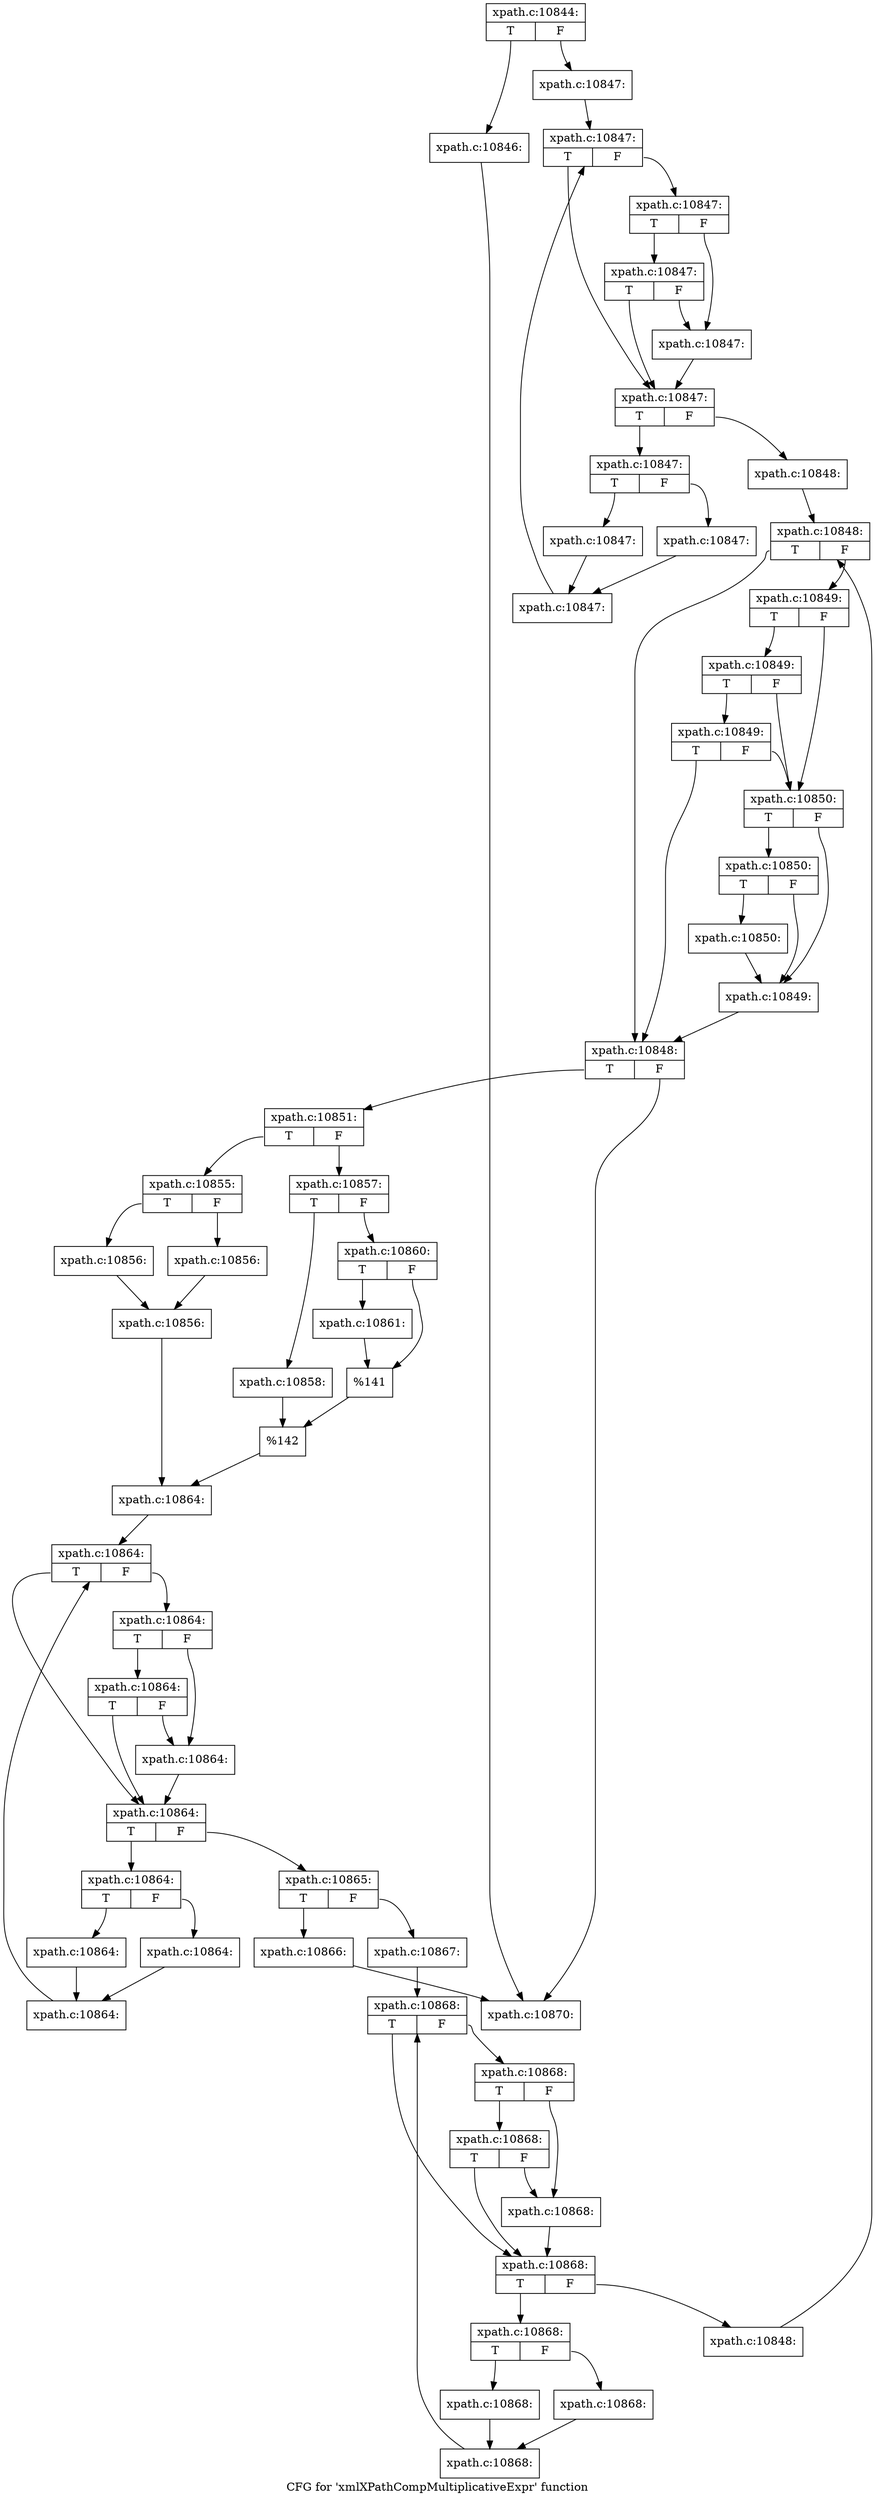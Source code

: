 digraph "CFG for 'xmlXPathCompMultiplicativeExpr' function" {
	label="CFG for 'xmlXPathCompMultiplicativeExpr' function";

	Node0x4eb6b40 [shape=record,label="{xpath.c:10844:|{<s0>T|<s1>F}}"];
	Node0x4eb6b40:s0 -> Node0x4ec01b0;
	Node0x4eb6b40:s1 -> Node0x4ec04c0;
	Node0x4ec01b0 [shape=record,label="{xpath.c:10846:}"];
	Node0x4ec01b0 -> Node0x4ec23d0;
	Node0x4ec04c0 [shape=record,label="{xpath.c:10847:}"];
	Node0x4ec04c0 -> Node0x4ec07e0;
	Node0x4ec07e0 [shape=record,label="{xpath.c:10847:|{<s0>T|<s1>F}}"];
	Node0x4ec07e0:s0 -> Node0x4ec09e0;
	Node0x4ec07e0:s1 -> Node0x4ec0a80;
	Node0x4ec0a80 [shape=record,label="{xpath.c:10847:|{<s0>T|<s1>F}}"];
	Node0x4ec0a80:s0 -> Node0x4ec0de0;
	Node0x4ec0a80:s1 -> Node0x4ec0a30;
	Node0x4ec0de0 [shape=record,label="{xpath.c:10847:|{<s0>T|<s1>F}}"];
	Node0x4ec0de0:s0 -> Node0x4ec09e0;
	Node0x4ec0de0:s1 -> Node0x4ec0a30;
	Node0x4ec0a30 [shape=record,label="{xpath.c:10847:}"];
	Node0x4ec0a30 -> Node0x4ec09e0;
	Node0x4ec09e0 [shape=record,label="{xpath.c:10847:|{<s0>T|<s1>F}}"];
	Node0x4ec09e0:s0 -> Node0x4ec1410;
	Node0x4ec09e0:s1 -> Node0x4ec0990;
	Node0x4ec1410 [shape=record,label="{xpath.c:10847:|{<s0>T|<s1>F}}"];
	Node0x4ec1410:s0 -> Node0x4ec18c0;
	Node0x4ec1410:s1 -> Node0x4ec1910;
	Node0x4ec18c0 [shape=record,label="{xpath.c:10847:}"];
	Node0x4ec18c0 -> Node0x4ec1960;
	Node0x4ec1910 [shape=record,label="{xpath.c:10847:}"];
	Node0x4ec1910 -> Node0x4ec1960;
	Node0x4ec1960 [shape=record,label="{xpath.c:10847:}"];
	Node0x4ec1960 -> Node0x4ec07e0;
	Node0x4ec0990 [shape=record,label="{xpath.c:10848:}"];
	Node0x4ec0990 -> Node0x4ec2220;
	Node0x4ec2220 [shape=record,label="{xpath.c:10848:|{<s0>T|<s1>F}}"];
	Node0x4ec2220:s0 -> Node0x4ec2420;
	Node0x4ec2220:s1 -> Node0x4ec24c0;
	Node0x4ec24c0 [shape=record,label="{xpath.c:10849:|{<s0>T|<s1>F}}"];
	Node0x4ec24c0:s0 -> Node0x4ec2870;
	Node0x4ec24c0:s1 -> Node0x4ec2470;
	Node0x4ec2870 [shape=record,label="{xpath.c:10849:|{<s0>T|<s1>F}}"];
	Node0x4ec2870:s0 -> Node0x4ec2820;
	Node0x4ec2870:s1 -> Node0x4ec2470;
	Node0x4ec2820 [shape=record,label="{xpath.c:10849:|{<s0>T|<s1>F}}"];
	Node0x4ec2820:s0 -> Node0x4ec2420;
	Node0x4ec2820:s1 -> Node0x4ec2470;
	Node0x4ec2470 [shape=record,label="{xpath.c:10850:|{<s0>T|<s1>F}}"];
	Node0x4ec2470:s0 -> Node0x4ec3500;
	Node0x4ec2470:s1 -> Node0x4ec3460;
	Node0x4ec3500 [shape=record,label="{xpath.c:10850:|{<s0>T|<s1>F}}"];
	Node0x4ec3500:s0 -> Node0x4ec34b0;
	Node0x4ec3500:s1 -> Node0x4ec3460;
	Node0x4ec34b0 [shape=record,label="{xpath.c:10850:}"];
	Node0x4ec34b0 -> Node0x4ec3460;
	Node0x4ec3460 [shape=record,label="{xpath.c:10849:}"];
	Node0x4ec3460 -> Node0x4ec2420;
	Node0x4ec2420 [shape=record,label="{xpath.c:10848:|{<s0>T|<s1>F}}"];
	Node0x4ec2420:s0 -> Node0x4ec33b0;
	Node0x4ec2420:s1 -> Node0x4ec23d0;
	Node0x4ec33b0 [shape=record,label="{xpath.c:10851:|{<s0>T|<s1>F}}"];
	Node0x4ec33b0:s0 -> Node0x4ec4e90;
	Node0x4ec33b0:s1 -> Node0x4ec4f30;
	Node0x4ec4e90 [shape=record,label="{xpath.c:10855:|{<s0>T|<s1>F}}"];
	Node0x4ec4e90:s0 -> Node0x4ec5510;
	Node0x4ec4e90:s1 -> Node0x4ec5560;
	Node0x4ec5510 [shape=record,label="{xpath.c:10856:}"];
	Node0x4ec5510 -> Node0x4ec55b0;
	Node0x4ec5560 [shape=record,label="{xpath.c:10856:}"];
	Node0x4ec5560 -> Node0x4ec55b0;
	Node0x4ec55b0 [shape=record,label="{xpath.c:10856:}"];
	Node0x4ec55b0 -> Node0x4ec4ee0;
	Node0x4ec4f30 [shape=record,label="{xpath.c:10857:|{<s0>T|<s1>F}}"];
	Node0x4ec4f30:s0 -> Node0x4ec5f30;
	Node0x4ec4f30:s1 -> Node0x4ec5fd0;
	Node0x4ec5f30 [shape=record,label="{xpath.c:10858:}"];
	Node0x4ec5f30 -> Node0x4ec5f80;
	Node0x4ec5fd0 [shape=record,label="{xpath.c:10860:|{<s0>T|<s1>F}}"];
	Node0x4ec5fd0:s0 -> Node0x4ec68e0;
	Node0x4ec5fd0:s1 -> Node0x4ec6930;
	Node0x4ec68e0 [shape=record,label="{xpath.c:10861:}"];
	Node0x4ec68e0 -> Node0x4ec6930;
	Node0x4ec6930 [shape=record,label="{%141}"];
	Node0x4ec6930 -> Node0x4ec5f80;
	Node0x4ec5f80 [shape=record,label="{%142}"];
	Node0x4ec5f80 -> Node0x4ec4ee0;
	Node0x4ec4ee0 [shape=record,label="{xpath.c:10864:}"];
	Node0x4ec4ee0 -> Node0x4ec7360;
	Node0x4ec7360 [shape=record,label="{xpath.c:10864:|{<s0>T|<s1>F}}"];
	Node0x4ec7360:s0 -> Node0x4ec7560;
	Node0x4ec7360:s1 -> Node0x4ec7600;
	Node0x4ec7600 [shape=record,label="{xpath.c:10864:|{<s0>T|<s1>F}}"];
	Node0x4ec7600:s0 -> Node0x4ec7960;
	Node0x4ec7600:s1 -> Node0x4ec75b0;
	Node0x4ec7960 [shape=record,label="{xpath.c:10864:|{<s0>T|<s1>F}}"];
	Node0x4ec7960:s0 -> Node0x4ec7560;
	Node0x4ec7960:s1 -> Node0x4ec75b0;
	Node0x4ec75b0 [shape=record,label="{xpath.c:10864:}"];
	Node0x4ec75b0 -> Node0x4ec7560;
	Node0x4ec7560 [shape=record,label="{xpath.c:10864:|{<s0>T|<s1>F}}"];
	Node0x4ec7560:s0 -> Node0x4ec7f90;
	Node0x4ec7560:s1 -> Node0x4ec7510;
	Node0x4ec7f90 [shape=record,label="{xpath.c:10864:|{<s0>T|<s1>F}}"];
	Node0x4ec7f90:s0 -> Node0x4ec8440;
	Node0x4ec7f90:s1 -> Node0x4ec8490;
	Node0x4ec8440 [shape=record,label="{xpath.c:10864:}"];
	Node0x4ec8440 -> Node0x4ec84e0;
	Node0x4ec8490 [shape=record,label="{xpath.c:10864:}"];
	Node0x4ec8490 -> Node0x4ec84e0;
	Node0x4ec84e0 [shape=record,label="{xpath.c:10864:}"];
	Node0x4ec84e0 -> Node0x4ec7360;
	Node0x4ec7510 [shape=record,label="{xpath.c:10865:|{<s0>T|<s1>F}}"];
	Node0x4ec7510:s0 -> Node0x4ec8f20;
	Node0x4ec7510:s1 -> Node0x4ec8f70;
	Node0x4ec8f20 [shape=record,label="{xpath.c:10866:}"];
	Node0x4ec8f20 -> Node0x4ec23d0;
	Node0x4ec8f70 [shape=record,label="{xpath.c:10867:}"];
	Node0x4ec8f70 -> Node0x4ec9710;
	Node0x4ec9710 [shape=record,label="{xpath.c:10868:|{<s0>T|<s1>F}}"];
	Node0x4ec9710:s0 -> Node0x4ec9a80;
	Node0x4ec9710:s1 -> Node0x4ec9b20;
	Node0x4ec9b20 [shape=record,label="{xpath.c:10868:|{<s0>T|<s1>F}}"];
	Node0x4ec9b20:s0 -> Node0x4ec9e80;
	Node0x4ec9b20:s1 -> Node0x4ec9ad0;
	Node0x4ec9e80 [shape=record,label="{xpath.c:10868:|{<s0>T|<s1>F}}"];
	Node0x4ec9e80:s0 -> Node0x4ec9a80;
	Node0x4ec9e80:s1 -> Node0x4ec9ad0;
	Node0x4ec9ad0 [shape=record,label="{xpath.c:10868:}"];
	Node0x4ec9ad0 -> Node0x4ec9a80;
	Node0x4ec9a80 [shape=record,label="{xpath.c:10868:|{<s0>T|<s1>F}}"];
	Node0x4ec9a80:s0 -> Node0x4eca4b0;
	Node0x4ec9a80:s1 -> Node0x4ec9a30;
	Node0x4eca4b0 [shape=record,label="{xpath.c:10868:|{<s0>T|<s1>F}}"];
	Node0x4eca4b0:s0 -> Node0x4eca960;
	Node0x4eca4b0:s1 -> Node0x4eca9b0;
	Node0x4eca960 [shape=record,label="{xpath.c:10868:}"];
	Node0x4eca960 -> Node0x4ecaa00;
	Node0x4eca9b0 [shape=record,label="{xpath.c:10868:}"];
	Node0x4eca9b0 -> Node0x4ecaa00;
	Node0x4ecaa00 [shape=record,label="{xpath.c:10868:}"];
	Node0x4ecaa00 -> Node0x4ec9710;
	Node0x4ec9a30 [shape=record,label="{xpath.c:10848:}"];
	Node0x4ec9a30 -> Node0x4ec2220;
	Node0x4ec23d0 [shape=record,label="{xpath.c:10870:}"];
}
